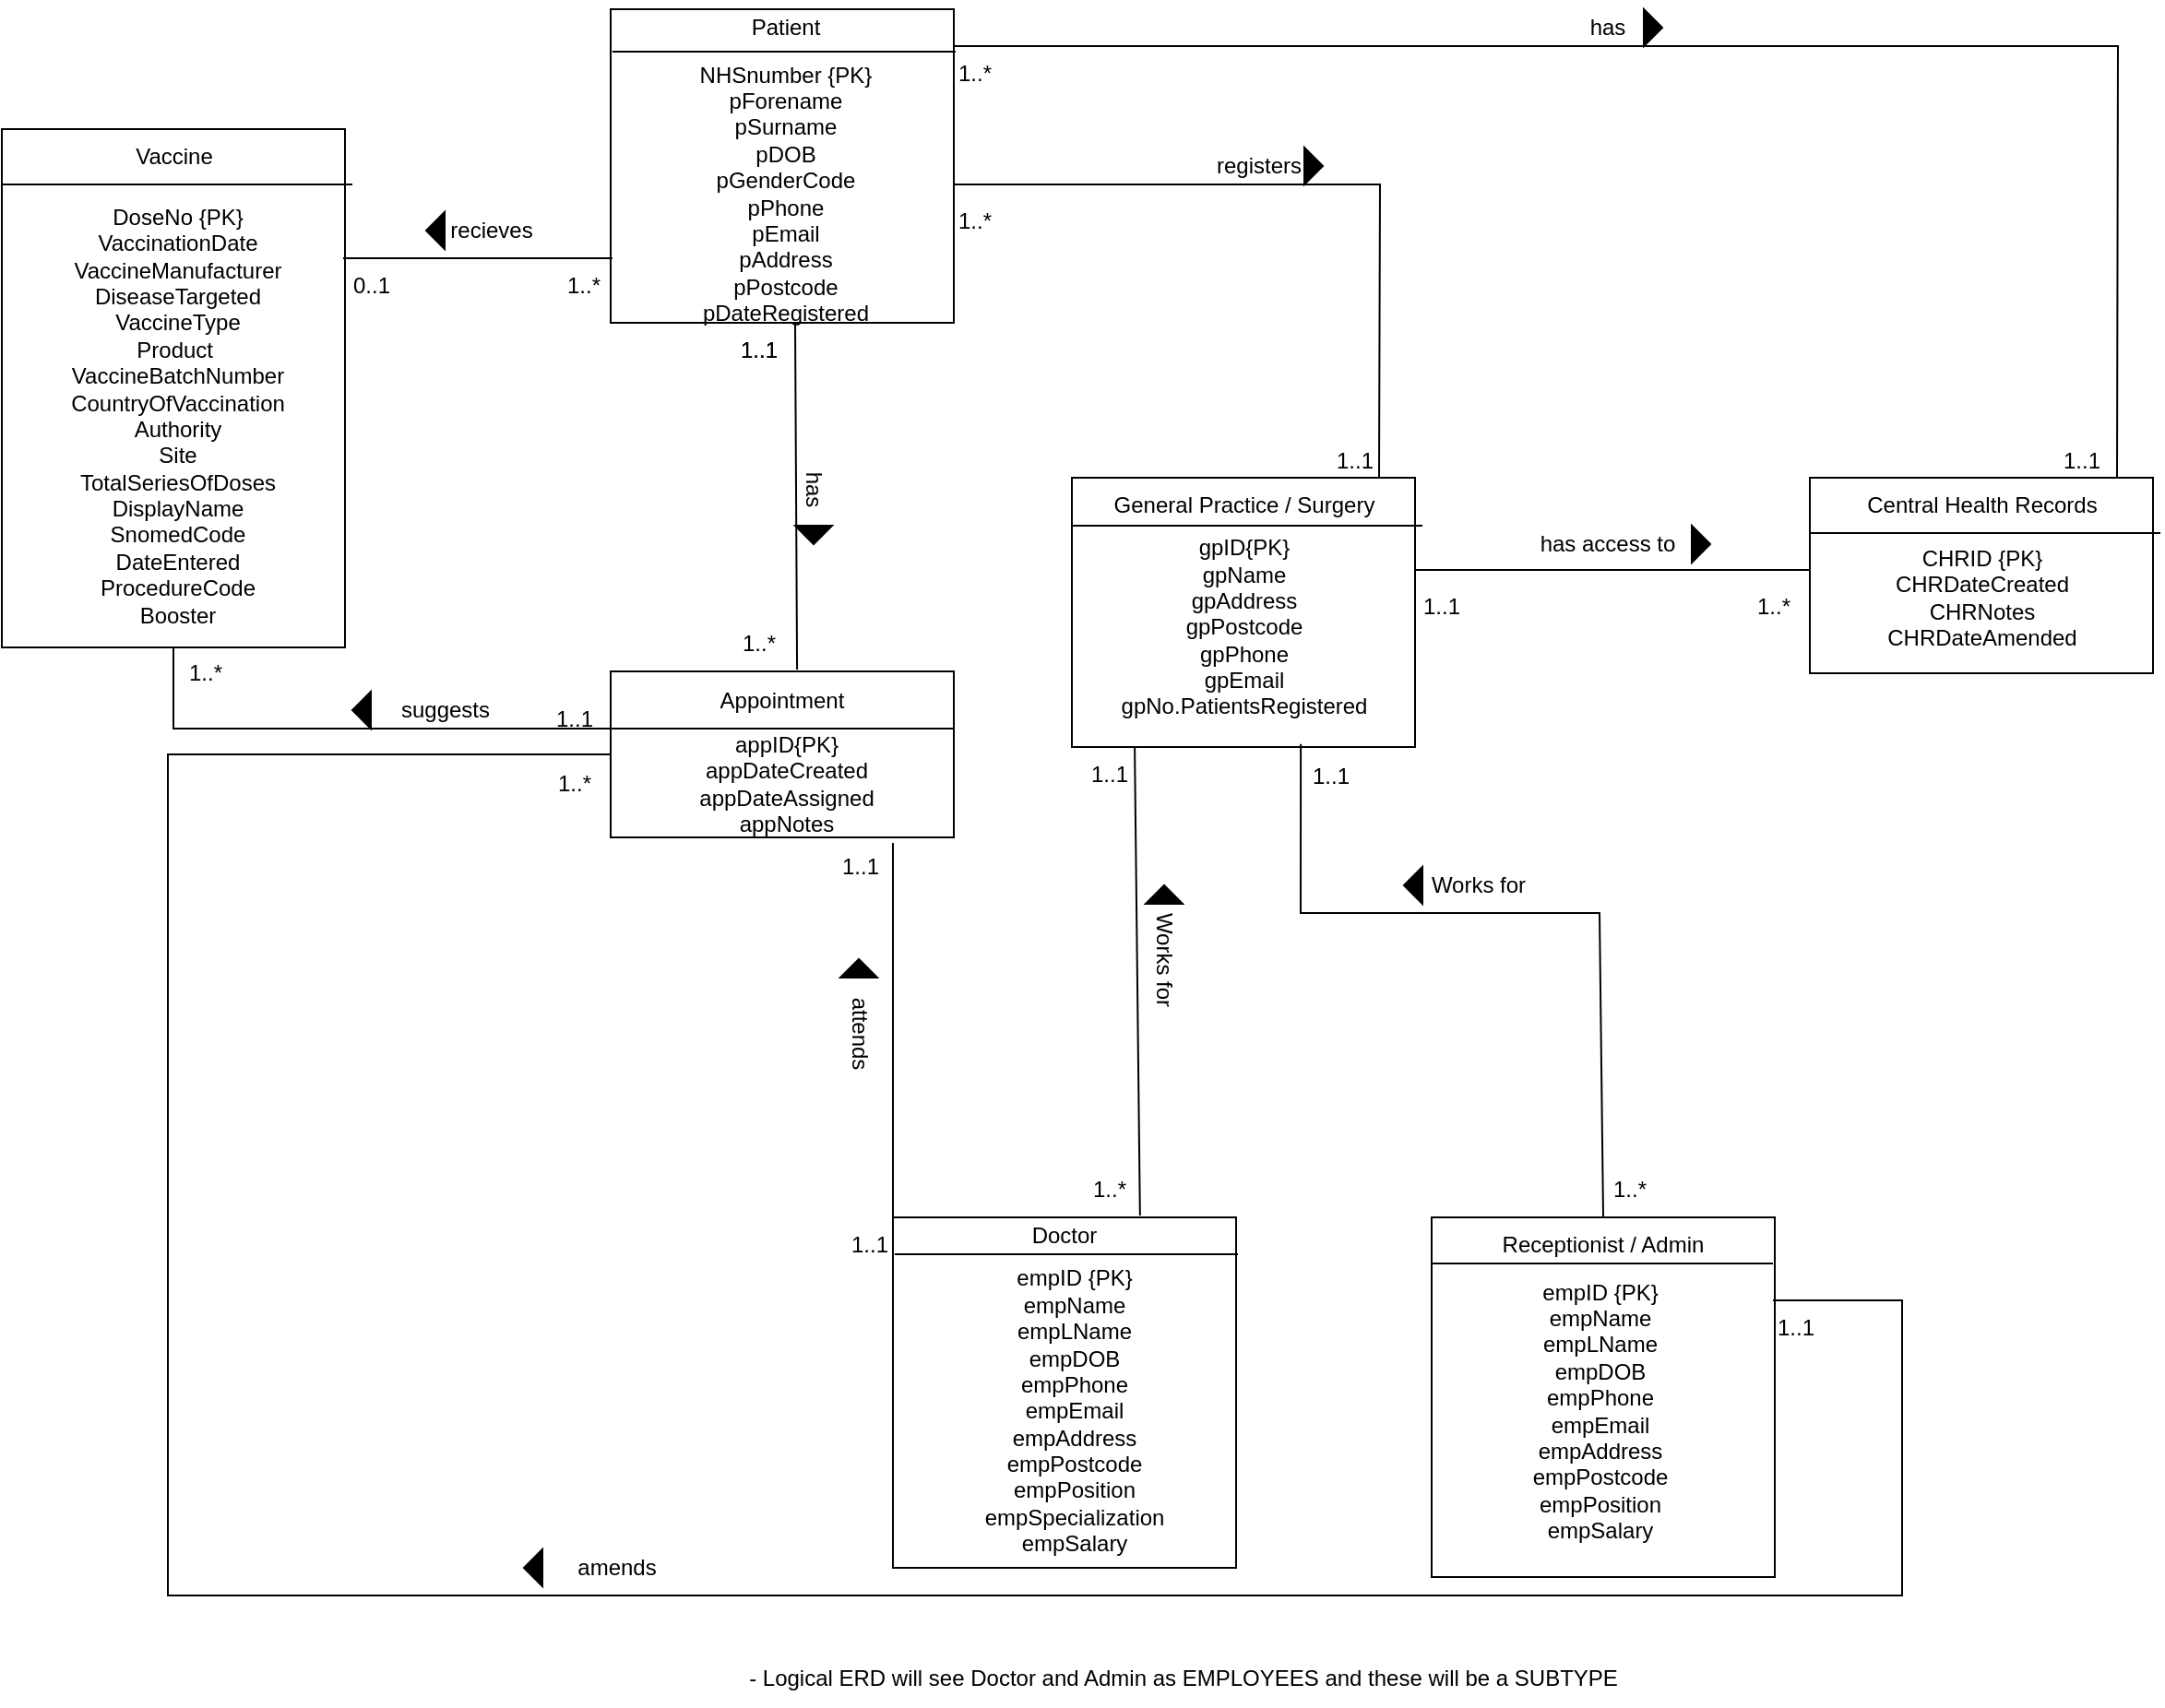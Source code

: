 <mxfile version="20.8.23" type="github">
  <diagram name="Page-1" id="g4egNxcppEt3CNvm98ZU">
    <mxGraphModel dx="2603" dy="746" grid="1" gridSize="10" guides="1" tooltips="1" connect="1" arrows="1" fold="1" page="1" pageScale="1" pageWidth="1169" pageHeight="827" math="0" shadow="0">
      <root>
        <mxCell id="0" />
        <mxCell id="1" parent="0" />
        <mxCell id="moCKxcB6sKFw1QIm4DEG-2" value="" style="rounded=0;whiteSpace=wrap;html=1;" parent="1" vertex="1">
          <mxGeometry x="390" y="324" width="186" height="146" as="geometry" />
        </mxCell>
        <mxCell id="moCKxcB6sKFw1QIm4DEG-4" value="" style="endArrow=none;html=1;rounded=0;" parent="1" edge="1">
          <mxGeometry width="50" height="50" relative="1" as="geometry">
            <mxPoint x="390" y="350" as="sourcePoint" />
            <mxPoint x="580" y="350" as="targetPoint" />
          </mxGeometry>
        </mxCell>
        <mxCell id="moCKxcB6sKFw1QIm4DEG-5" value="General Practice / Surgery" style="text;html=1;strokeColor=none;fillColor=none;align=center;verticalAlign=middle;whiteSpace=wrap;rounded=0;" parent="1" vertex="1">
          <mxGeometry x="409.5" y="324" width="147" height="30" as="geometry" />
        </mxCell>
        <mxCell id="moCKxcB6sKFw1QIm4DEG-6" value="" style="rounded=0;whiteSpace=wrap;html=1;" parent="1" vertex="1">
          <mxGeometry x="790" y="324" width="186" height="106" as="geometry" />
        </mxCell>
        <mxCell id="moCKxcB6sKFw1QIm4DEG-7" value="" style="endArrow=none;html=1;rounded=0;" parent="1" edge="1">
          <mxGeometry width="50" height="50" relative="1" as="geometry">
            <mxPoint x="790" y="354" as="sourcePoint" />
            <mxPoint x="980" y="354" as="targetPoint" />
          </mxGeometry>
        </mxCell>
        <mxCell id="moCKxcB6sKFw1QIm4DEG-8" value="Central Health Records" style="text;html=1;strokeColor=none;fillColor=none;align=center;verticalAlign=middle;whiteSpace=wrap;rounded=0;" parent="1" vertex="1">
          <mxGeometry x="809.5" y="324" width="147" height="30" as="geometry" />
        </mxCell>
        <mxCell id="moCKxcB6sKFw1QIm4DEG-12" value="" style="rounded=0;whiteSpace=wrap;html=1;" parent="1" vertex="1">
          <mxGeometry x="140" y="70" width="186" height="170" as="geometry" />
        </mxCell>
        <mxCell id="moCKxcB6sKFw1QIm4DEG-13" value="" style="endArrow=none;html=1;rounded=0;entryX=1.005;entryY=0.135;entryDx=0;entryDy=0;entryPerimeter=0;exitX=0.005;exitY=0.135;exitDx=0;exitDy=0;exitPerimeter=0;" parent="1" source="moCKxcB6sKFw1QIm4DEG-12" target="moCKxcB6sKFw1QIm4DEG-12" edge="1">
          <mxGeometry width="50" height="50" relative="1" as="geometry">
            <mxPoint x="140" y="180" as="sourcePoint" />
            <mxPoint x="190" y="130" as="targetPoint" />
          </mxGeometry>
        </mxCell>
        <mxCell id="moCKxcB6sKFw1QIm4DEG-14" value="Patient" style="text;html=1;strokeColor=none;fillColor=none;align=center;verticalAlign=middle;whiteSpace=wrap;rounded=0;" parent="1" vertex="1">
          <mxGeometry x="175" y="65" width="120" height="30" as="geometry" />
        </mxCell>
        <mxCell id="moCKxcB6sKFw1QIm4DEG-15" value="" style="rounded=0;whiteSpace=wrap;html=1;" parent="1" vertex="1">
          <mxGeometry x="293" y="725" width="186" height="190" as="geometry" />
        </mxCell>
        <mxCell id="moCKxcB6sKFw1QIm4DEG-16" value="" style="endArrow=none;html=1;rounded=0;exitX=0.005;exitY=0.105;exitDx=0;exitDy=0;exitPerimeter=0;" parent="1" source="moCKxcB6sKFw1QIm4DEG-15" edge="1">
          <mxGeometry width="50" height="50" relative="1" as="geometry">
            <mxPoint x="293" y="800" as="sourcePoint" />
            <mxPoint x="480" y="745" as="targetPoint" />
          </mxGeometry>
        </mxCell>
        <mxCell id="moCKxcB6sKFw1QIm4DEG-17" value="Doctor" style="text;html=1;strokeColor=none;fillColor=none;align=center;verticalAlign=middle;whiteSpace=wrap;rounded=0;" parent="1" vertex="1">
          <mxGeometry x="326" y="720" width="120" height="30" as="geometry" />
        </mxCell>
        <mxCell id="moCKxcB6sKFw1QIm4DEG-18" value="" style="rounded=0;whiteSpace=wrap;html=1;" parent="1" vertex="1">
          <mxGeometry x="585" y="725" width="186" height="195" as="geometry" />
        </mxCell>
        <mxCell id="moCKxcB6sKFw1QIm4DEG-19" value="" style="endArrow=none;html=1;rounded=0;" parent="1" edge="1">
          <mxGeometry width="50" height="50" relative="1" as="geometry">
            <mxPoint x="585" y="750" as="sourcePoint" />
            <mxPoint x="770" y="750" as="targetPoint" />
          </mxGeometry>
        </mxCell>
        <mxCell id="moCKxcB6sKFw1QIm4DEG-20" value="Receptionist / Admin" style="text;html=1;strokeColor=none;fillColor=none;align=center;verticalAlign=middle;whiteSpace=wrap;rounded=0;" parent="1" vertex="1">
          <mxGeometry x="618" y="725" width="120" height="30" as="geometry" />
        </mxCell>
        <mxCell id="moCKxcB6sKFw1QIm4DEG-21" value="" style="rounded=0;whiteSpace=wrap;html=1;" parent="1" vertex="1">
          <mxGeometry x="140" y="429" width="186" height="90" as="geometry" />
        </mxCell>
        <mxCell id="moCKxcB6sKFw1QIm4DEG-22" value="" style="endArrow=none;html=1;rounded=0;entryX=1;entryY=0.344;entryDx=0;entryDy=0;entryPerimeter=0;" parent="1" target="moCKxcB6sKFw1QIm4DEG-21" edge="1">
          <mxGeometry width="50" height="50" relative="1" as="geometry">
            <mxPoint x="140" y="460" as="sourcePoint" />
            <mxPoint x="190" y="410" as="targetPoint" />
          </mxGeometry>
        </mxCell>
        <mxCell id="moCKxcB6sKFw1QIm4DEG-23" value="Appointment" style="text;html=1;strokeColor=none;fillColor=none;align=center;verticalAlign=middle;whiteSpace=wrap;rounded=0;" parent="1" vertex="1">
          <mxGeometry x="173" y="430" width="120" height="30" as="geometry" />
        </mxCell>
        <mxCell id="moCKxcB6sKFw1QIm4DEG-27" value="" style="endArrow=none;html=1;rounded=0;endFill=0;" parent="1" edge="1">
          <mxGeometry width="50" height="50" relative="1" as="geometry">
            <mxPoint x="576" y="374" as="sourcePoint" />
            <mxPoint x="790" y="374" as="targetPoint" />
          </mxGeometry>
        </mxCell>
        <mxCell id="moCKxcB6sKFw1QIm4DEG-28" value="has access to" style="text;html=1;align=center;verticalAlign=middle;resizable=0;points=[];autosize=1;strokeColor=none;fillColor=none;" parent="1" vertex="1">
          <mxGeometry x="630" y="345" width="100" height="30" as="geometry" />
        </mxCell>
        <mxCell id="moCKxcB6sKFw1QIm4DEG-29" value="1..1" style="text;html=1;align=center;verticalAlign=middle;resizable=0;points=[];autosize=1;strokeColor=none;fillColor=none;" parent="1" vertex="1">
          <mxGeometry x="570" y="379" width="40" height="30" as="geometry" />
        </mxCell>
        <mxCell id="moCKxcB6sKFw1QIm4DEG-30" value="1..*" style="text;html=1;align=center;verticalAlign=middle;resizable=0;points=[];autosize=1;strokeColor=none;fillColor=none;" parent="1" vertex="1">
          <mxGeometry x="750" y="379" width="40" height="30" as="geometry" />
        </mxCell>
        <mxCell id="moCKxcB6sKFw1QIm4DEG-38" value="" style="endArrow=none;html=1;rounded=0;entryX=0.567;entryY=-0.067;entryDx=0;entryDy=0;entryPerimeter=0;endFill=0;" parent="1" target="moCKxcB6sKFw1QIm4DEG-23" edge="1">
          <mxGeometry width="50" height="50" relative="1" as="geometry">
            <mxPoint x="240" y="240" as="sourcePoint" />
            <mxPoint x="290" y="190" as="targetPoint" />
          </mxGeometry>
        </mxCell>
        <mxCell id="moCKxcB6sKFw1QIm4DEG-40" value="1..*" style="text;html=1;align=center;verticalAlign=middle;resizable=0;points=[];autosize=1;strokeColor=none;fillColor=none;" parent="1" vertex="1">
          <mxGeometry x="200" y="399" width="40" height="30" as="geometry" />
        </mxCell>
        <mxCell id="moCKxcB6sKFw1QIm4DEG-41" value="1..1" style="text;html=1;align=center;verticalAlign=middle;resizable=0;points=[];autosize=1;strokeColor=none;fillColor=none;" parent="1" vertex="1">
          <mxGeometry x="200" y="240" width="40" height="30" as="geometry" />
        </mxCell>
        <mxCell id="moCKxcB6sKFw1QIm4DEG-46" value="" style="endArrow=none;html=1;rounded=0;exitX=0.72;exitY=-0.005;exitDx=0;exitDy=0;exitPerimeter=0;entryX=0.183;entryY=1;entryDx=0;entryDy=0;entryPerimeter=0;endFill=0;" parent="1" source="moCKxcB6sKFw1QIm4DEG-15" target="moCKxcB6sKFw1QIm4DEG-2" edge="1">
          <mxGeometry width="50" height="50" relative="1" as="geometry">
            <mxPoint x="446" y="479" as="sourcePoint" />
            <mxPoint x="430" y="410" as="targetPoint" />
          </mxGeometry>
        </mxCell>
        <mxCell id="moCKxcB6sKFw1QIm4DEG-47" value="Works for" style="text;html=1;align=center;verticalAlign=middle;resizable=0;points=[];autosize=1;strokeColor=none;fillColor=none;rotation=90;" parent="1" vertex="1">
          <mxGeometry x="400" y="570" width="80" height="30" as="geometry" />
        </mxCell>
        <mxCell id="moCKxcB6sKFw1QIm4DEG-48" value="1..1" style="text;html=1;align=center;verticalAlign=middle;resizable=0;points=[];autosize=1;strokeColor=none;fillColor=none;" parent="1" vertex="1">
          <mxGeometry x="390" y="470" width="40" height="30" as="geometry" />
        </mxCell>
        <mxCell id="moCKxcB6sKFw1QIm4DEG-50" value="1..*" style="text;html=1;align=center;verticalAlign=middle;resizable=0;points=[];autosize=1;strokeColor=none;fillColor=none;" parent="1" vertex="1">
          <mxGeometry x="390" y="695" width="40" height="30" as="geometry" />
        </mxCell>
        <mxCell id="moCKxcB6sKFw1QIm4DEG-51" value="" style="endArrow=none;html=1;rounded=0;exitX=0.5;exitY=0;exitDx=0;exitDy=0;entryX=0.667;entryY=0.989;entryDx=0;entryDy=0;entryPerimeter=0;endFill=0;" parent="1" source="moCKxcB6sKFw1QIm4DEG-20" target="moCKxcB6sKFw1QIm4DEG-2" edge="1">
          <mxGeometry width="50" height="50" relative="1" as="geometry">
            <mxPoint x="540" y="450" as="sourcePoint" />
            <mxPoint x="590" y="400" as="targetPoint" />
            <Array as="points">
              <mxPoint x="676" y="560" />
              <mxPoint x="514" y="560" />
            </Array>
          </mxGeometry>
        </mxCell>
        <mxCell id="moCKxcB6sKFw1QIm4DEG-53" value="Works for" style="text;html=1;align=center;verticalAlign=middle;resizable=0;points=[];autosize=1;strokeColor=none;fillColor=none;rotation=0;" parent="1" vertex="1">
          <mxGeometry x="570" y="530" width="80" height="30" as="geometry" />
        </mxCell>
        <mxCell id="moCKxcB6sKFw1QIm4DEG-54" value="1..1" style="text;html=1;align=center;verticalAlign=middle;resizable=0;points=[];autosize=1;strokeColor=none;fillColor=none;" parent="1" vertex="1">
          <mxGeometry x="510" y="471" width="40" height="30" as="geometry" />
        </mxCell>
        <mxCell id="moCKxcB6sKFw1QIm4DEG-55" value="1..*" style="text;html=1;align=center;verticalAlign=middle;resizable=0;points=[];autosize=1;strokeColor=none;fillColor=none;" parent="1" vertex="1">
          <mxGeometry x="672" y="695" width="40" height="30" as="geometry" />
        </mxCell>
        <mxCell id="moCKxcB6sKFw1QIm4DEG-58" value="- Logical ERD will see Doctor and Admin as EMPLOYEES and these will be a SUBTYPE " style="text;html=1;align=center;verticalAlign=middle;resizable=0;points=[];autosize=1;strokeColor=none;fillColor=none;" parent="1" vertex="1">
          <mxGeometry x="200" y="960" width="500" height="30" as="geometry" />
        </mxCell>
        <mxCell id="moCKxcB6sKFw1QIm4DEG-64" value="" style="endArrow=none;html=1;rounded=0;entryX=0;entryY=0.5;entryDx=0;entryDy=0;endFill=0;exitX=0.2;exitY=0;exitDx=0;exitDy=0;exitPerimeter=0;" parent="1" source="moCKxcB6sKFw1QIm4DEG-66" target="moCKxcB6sKFw1QIm4DEG-21" edge="1">
          <mxGeometry width="50" height="50" relative="1" as="geometry">
            <mxPoint x="769" y="827" as="sourcePoint" />
            <mxPoint x="819" y="777" as="targetPoint" />
            <Array as="points">
              <mxPoint x="840" y="770" />
              <mxPoint x="840" y="827" />
              <mxPoint x="840" y="930" />
              <mxPoint x="-100" y="930" />
              <mxPoint x="-100" y="474" />
            </Array>
          </mxGeometry>
        </mxCell>
        <mxCell id="moCKxcB6sKFw1QIm4DEG-65" value="1..*" style="text;html=1;align=center;verticalAlign=middle;resizable=0;points=[];autosize=1;strokeColor=none;fillColor=none;" parent="1" vertex="1">
          <mxGeometry x="100" y="475" width="40" height="30" as="geometry" />
        </mxCell>
        <mxCell id="moCKxcB6sKFw1QIm4DEG-66" value="1..1" style="text;html=1;align=center;verticalAlign=middle;resizable=0;points=[];autosize=1;strokeColor=none;fillColor=none;" parent="1" vertex="1">
          <mxGeometry x="762" y="770" width="40" height="30" as="geometry" />
        </mxCell>
        <mxCell id="moCKxcB6sKFw1QIm4DEG-67" value="amends" style="text;html=1;align=center;verticalAlign=middle;resizable=0;points=[];autosize=1;strokeColor=none;fillColor=none;" parent="1" vertex="1">
          <mxGeometry x="108" y="900" width="70" height="30" as="geometry" />
        </mxCell>
        <mxCell id="moCKxcB6sKFw1QIm4DEG-69" value="" style="endArrow=none;html=1;rounded=0;exitX=0;exitY=0;exitDx=0;exitDy=0;entryX=0.95;entryY=0.067;entryDx=0;entryDy=0;entryPerimeter=0;endFill=0;" parent="1" source="moCKxcB6sKFw1QIm4DEG-15" target="moCKxcB6sKFw1QIm4DEG-71" edge="1">
          <mxGeometry width="50" height="50" relative="1" as="geometry">
            <mxPoint x="310" y="630" as="sourcePoint" />
            <mxPoint x="360" y="580" as="targetPoint" />
          </mxGeometry>
        </mxCell>
        <mxCell id="moCKxcB6sKFw1QIm4DEG-70" value="attends" style="text;html=1;align=center;verticalAlign=middle;resizable=0;points=[];autosize=1;strokeColor=none;fillColor=none;rotation=90;" parent="1" vertex="1">
          <mxGeometry x="245" y="610" width="60" height="30" as="geometry" />
        </mxCell>
        <mxCell id="moCKxcB6sKFw1QIm4DEG-71" value="1..1" style="text;html=1;align=center;verticalAlign=middle;resizable=0;points=[];autosize=1;strokeColor=none;fillColor=none;" parent="1" vertex="1">
          <mxGeometry x="255" y="520" width="40" height="30" as="geometry" />
        </mxCell>
        <mxCell id="moCKxcB6sKFw1QIm4DEG-72" value="1..1" style="text;html=1;align=center;verticalAlign=middle;resizable=0;points=[];autosize=1;strokeColor=none;fillColor=none;" parent="1" vertex="1">
          <mxGeometry x="260" y="725" width="40" height="30" as="geometry" />
        </mxCell>
        <mxCell id="moCKxcB6sKFw1QIm4DEG-81" value="" style="triangle;whiteSpace=wrap;html=1;rotation=-90;fillColor=#000000;" parent="1" vertex="1">
          <mxGeometry x="269.5" y="580" width="10" height="20" as="geometry" />
        </mxCell>
        <mxCell id="moCKxcB6sKFw1QIm4DEG-82" value="" style="triangle;whiteSpace=wrap;html=1;rotation=-180;fillColor=#000000;" parent="1" vertex="1">
          <mxGeometry x="93" y="905" width="10" height="20" as="geometry" />
        </mxCell>
        <mxCell id="moCKxcB6sKFw1QIm4DEG-83" value="" style="triangle;whiteSpace=wrap;html=1;rotation=-90;fillColor=#000000;" parent="1" vertex="1">
          <mxGeometry x="435" y="540" width="10" height="20" as="geometry" />
        </mxCell>
        <mxCell id="moCKxcB6sKFw1QIm4DEG-84" value="" style="triangle;whiteSpace=wrap;html=1;rotation=-180;fillColor=#000000;" parent="1" vertex="1">
          <mxGeometry x="570" y="535" width="10" height="20" as="geometry" />
        </mxCell>
        <mxCell id="moCKxcB6sKFw1QIm4DEG-85" value="" style="triangle;whiteSpace=wrap;html=1;rotation=0;fillColor=#000000;" parent="1" vertex="1">
          <mxGeometry x="726" y="350" width="10" height="20" as="geometry" />
        </mxCell>
        <mxCell id="moCKxcB6sKFw1QIm4DEG-93" value="1..*" style="text;html=1;align=center;verticalAlign=middle;resizable=0;points=[];autosize=1;strokeColor=none;fillColor=none;" parent="1" vertex="1">
          <mxGeometry x="316.5" y="90" width="40" height="30" as="geometry" />
        </mxCell>
        <mxCell id="moCKxcB6sKFw1QIm4DEG-94" value="1..1" style="text;html=1;align=center;verticalAlign=middle;resizable=0;points=[];autosize=1;strokeColor=none;fillColor=none;" parent="1" vertex="1">
          <mxGeometry x="916.5" y="300" width="40" height="30" as="geometry" />
        </mxCell>
        <mxCell id="moCKxcB6sKFw1QIm4DEG-95" value="&lt;div&gt;NHSnumber {PK}&lt;/div&gt;&lt;div&gt;pForename&lt;/div&gt;&lt;div&gt;pSurname&lt;/div&gt;&lt;div&gt;pDOB&lt;br&gt;&lt;/div&gt;&lt;div&gt;pGenderCode&lt;br style=&quot;border-color: var(--border-color);&quot;&gt;&lt;/div&gt;&lt;div&gt;pPhone&lt;br&gt;pEmail&lt;br&gt;pAddress&lt;/div&gt;&lt;div&gt;pPostcode&lt;/div&gt;&lt;div&gt;pDateRegistered&lt;br&gt;&lt;/div&gt;" style="text;html=1;strokeColor=none;fillColor=none;align=center;verticalAlign=middle;whiteSpace=wrap;rounded=0;" parent="1" vertex="1">
          <mxGeometry x="185" y="135" width="100" height="70" as="geometry" />
        </mxCell>
        <mxCell id="moCKxcB6sKFw1QIm4DEG-96" value="&lt;div&gt;CHRID {PK}&lt;/div&gt;&lt;div&gt;CHRDateCreated&lt;/div&gt;CHRNotes&lt;br&gt;CHRDateAmended" style="text;html=1;align=center;verticalAlign=middle;resizable=0;points=[];autosize=1;strokeColor=none;fillColor=none;" parent="1" vertex="1">
          <mxGeometry x="818" y="354" width="130" height="70" as="geometry" />
        </mxCell>
        <mxCell id="moCKxcB6sKFw1QIm4DEG-97" value="&lt;div&gt;empID {PK}&lt;/div&gt;&lt;div&gt;empName&lt;/div&gt;&lt;div&gt;empLName&lt;/div&gt;&lt;div&gt;empDOB&lt;/div&gt;&lt;div&gt;empPhone&lt;/div&gt;&lt;div&gt;empEmail&lt;/div&gt;&lt;div&gt;empAddress&lt;/div&gt;&lt;div&gt;empPostcode&lt;/div&gt;&lt;div&gt;empPosition&lt;br&gt;&lt;/div&gt;&lt;div&gt;empSpecialization&lt;br&gt;empSalary&lt;br&gt;&lt;/div&gt;" style="text;html=1;align=center;verticalAlign=middle;resizable=0;points=[];autosize=1;strokeColor=none;fillColor=none;" parent="1" vertex="1">
          <mxGeometry x="331" y="745" width="120" height="170" as="geometry" />
        </mxCell>
        <mxCell id="moCKxcB6sKFw1QIm4DEG-99" value="&lt;div&gt;empID {PK}&lt;/div&gt;&lt;div&gt;empName&lt;/div&gt;&lt;div&gt;empLName&lt;/div&gt;&lt;div&gt;empDOB&lt;/div&gt;&lt;div&gt;empPhone&lt;/div&gt;&lt;div&gt;empEmail&lt;/div&gt;&lt;div&gt;empAddress&lt;/div&gt;&lt;div&gt;empPostcode&lt;/div&gt;&lt;div&gt;empPosition&lt;br&gt;empSalary&lt;br&gt;&lt;/div&gt;" style="text;html=1;align=center;verticalAlign=middle;resizable=0;points=[];autosize=1;strokeColor=none;fillColor=none;" parent="1" vertex="1">
          <mxGeometry x="626" y="750" width="100" height="160" as="geometry" />
        </mxCell>
        <mxCell id="moCKxcB6sKFw1QIm4DEG-100" value="&lt;div&gt;appID{PK}&lt;/div&gt;&lt;div&gt;appDateCreated&lt;br&gt;appDateAssigned&lt;/div&gt;&lt;div&gt;appNotes&lt;br&gt;&lt;/div&gt;" style="text;html=1;align=center;verticalAlign=middle;resizable=0;points=[];autosize=1;strokeColor=none;fillColor=none;" parent="1" vertex="1">
          <mxGeometry x="175" y="455" width="120" height="70" as="geometry" />
        </mxCell>
        <mxCell id="moCKxcB6sKFw1QIm4DEG-101" value="&lt;div&gt;gpID{PK}&lt;/div&gt;&lt;div&gt;gpName&lt;/div&gt;&lt;div&gt;gpAddress&lt;/div&gt;&lt;div&gt;gpPostcode&lt;/div&gt;&lt;div&gt;gpPhone&lt;/div&gt;&lt;div&gt;gpEmail&lt;/div&gt;&lt;div&gt;gpNo.PatientsRegistered&lt;br&gt;&lt;/div&gt;" style="text;html=1;align=center;verticalAlign=middle;resizable=0;points=[];autosize=1;strokeColor=none;fillColor=none;" parent="1" vertex="1">
          <mxGeometry x="403" y="350" width="160" height="110" as="geometry" />
        </mxCell>
        <mxCell id="QL5thscQwYDtZ7WUch93-1" value="1..1" style="text;html=1;align=center;verticalAlign=middle;resizable=0;points=[];autosize=1;strokeColor=none;fillColor=none;" parent="1" vertex="1">
          <mxGeometry x="200" y="240" width="40" height="30" as="geometry" />
        </mxCell>
        <mxCell id="QL5thscQwYDtZ7WUch93-4" value="has" style="text;html=1;align=center;verticalAlign=middle;resizable=0;points=[];autosize=1;strokeColor=none;fillColor=none;rotation=90;" parent="1" vertex="1">
          <mxGeometry x="230" y="315" width="40" height="30" as="geometry" />
        </mxCell>
        <mxCell id="QL5thscQwYDtZ7WUch93-5" value="&lt;br&gt;" style="text;html=1;align=center;verticalAlign=middle;resizable=0;points=[];autosize=1;strokeColor=none;fillColor=none;" parent="1" vertex="1">
          <mxGeometry x="163" y="250" width="20" height="30" as="geometry" />
        </mxCell>
        <mxCell id="QL5thscQwYDtZ7WUch93-8" value="" style="triangle;whiteSpace=wrap;html=1;rotation=90;fillColor=#000000;" parent="1" vertex="1">
          <mxGeometry x="245" y="345" width="10" height="20" as="geometry" />
        </mxCell>
        <mxCell id="Ch6rd0bMBBXTvfkegm_s-4" value="registers" style="text;html=1;align=center;verticalAlign=middle;resizable=0;points=[];autosize=1;strokeColor=none;fillColor=none;" parent="1" vertex="1">
          <mxGeometry x="456" y="140" width="70" height="30" as="geometry" />
        </mxCell>
        <mxCell id="Ch6rd0bMBBXTvfkegm_s-5" value="" style="triangle;whiteSpace=wrap;html=1;rotation=0;fillColor=#000000;" parent="1" vertex="1">
          <mxGeometry x="516" y="145" width="10" height="20" as="geometry" />
        </mxCell>
        <mxCell id="Ch6rd0bMBBXTvfkegm_s-6" value="1..*" style="text;html=1;align=center;verticalAlign=middle;resizable=0;points=[];autosize=1;strokeColor=none;fillColor=none;" parent="1" vertex="1">
          <mxGeometry x="316.5" y="170" width="40" height="30" as="geometry" />
        </mxCell>
        <mxCell id="Ch6rd0bMBBXTvfkegm_s-7" value="1..1" style="text;html=1;align=center;verticalAlign=middle;resizable=0;points=[];autosize=1;strokeColor=none;fillColor=none;" parent="1" vertex="1">
          <mxGeometry x="523" y="300" width="40" height="30" as="geometry" />
        </mxCell>
        <mxCell id="Ch6rd0bMBBXTvfkegm_s-8" value="" style="endArrow=none;html=1;rounded=0;entryX=1;entryY=0;entryDx=0;entryDy=0;" parent="1" target="moCKxcB6sKFw1QIm4DEG-5" edge="1">
          <mxGeometry width="50" height="50" relative="1" as="geometry">
            <mxPoint x="326" y="165" as="sourcePoint" />
            <mxPoint x="376" y="115" as="targetPoint" />
            <Array as="points">
              <mxPoint x="557" y="165" />
            </Array>
          </mxGeometry>
        </mxCell>
        <mxCell id="Ch6rd0bMBBXTvfkegm_s-10" value="" style="endArrow=none;html=1;rounded=0;entryX=1;entryY=0;entryDx=0;entryDy=0;" parent="1" target="moCKxcB6sKFw1QIm4DEG-8" edge="1">
          <mxGeometry width="50" height="50" relative="1" as="geometry">
            <mxPoint x="326" y="90" as="sourcePoint" />
            <mxPoint x="376" y="50" as="targetPoint" />
            <Array as="points">
              <mxPoint x="957" y="90" />
            </Array>
          </mxGeometry>
        </mxCell>
        <mxCell id="Ch6rd0bMBBXTvfkegm_s-11" value="has" style="text;html=1;align=center;verticalAlign=middle;resizable=0;points=[];autosize=1;strokeColor=none;fillColor=none;" parent="1" vertex="1">
          <mxGeometry x="660" y="65" width="40" height="30" as="geometry" />
        </mxCell>
        <mxCell id="Ch6rd0bMBBXTvfkegm_s-12" value="" style="triangle;whiteSpace=wrap;html=1;rotation=0;fillColor=#000000;" parent="1" vertex="1">
          <mxGeometry x="700" y="70" width="10" height="20" as="geometry" />
        </mxCell>
        <mxCell id="Ch6rd0bMBBXTvfkegm_s-18" value="" style="rounded=0;whiteSpace=wrap;html=1;" parent="1" vertex="1">
          <mxGeometry x="-190" y="135" width="186" height="281" as="geometry" />
        </mxCell>
        <mxCell id="Ch6rd0bMBBXTvfkegm_s-19" value="" style="endArrow=none;html=1;rounded=0;" parent="1" edge="1">
          <mxGeometry width="50" height="50" relative="1" as="geometry">
            <mxPoint x="-190" y="165" as="sourcePoint" />
            <mxPoint y="165" as="targetPoint" />
          </mxGeometry>
        </mxCell>
        <mxCell id="Ch6rd0bMBBXTvfkegm_s-20" value="Vaccine" style="text;html=1;strokeColor=none;fillColor=none;align=center;verticalAlign=middle;whiteSpace=wrap;rounded=0;" parent="1" vertex="1">
          <mxGeometry x="-170.5" y="135" width="147" height="30" as="geometry" />
        </mxCell>
        <mxCell id="Ch6rd0bMBBXTvfkegm_s-23" value="&lt;div&gt;&lt;span style=&quot;background-color: initial;&quot;&gt;&lt;br&gt;&lt;/span&gt;&lt;/div&gt;&lt;div&gt;&lt;span style=&quot;background-color: initial;&quot;&gt;&lt;br&gt;&lt;/span&gt;&lt;/div&gt;&lt;div&gt;&lt;span style=&quot;background-color: initial;&quot;&gt;DoseNo {PK}&lt;/span&gt;&lt;/div&gt;&lt;div&gt;&lt;span style=&quot;background-color: initial;&quot;&gt;VaccinationDate&lt;/span&gt;&lt;br&gt;&lt;/div&gt;&lt;div&gt;&lt;span style=&quot;background-color: initial;&quot;&gt;VaccineManufacturer&lt;/span&gt;&lt;/div&gt;&lt;div&gt;&lt;span style=&quot;background-color: initial;&quot;&gt;DiseaseTargeted&lt;/span&gt;&lt;/div&gt;&lt;div&gt;&lt;span style=&quot;background-color: initial;&quot;&gt;VaccineType&lt;/span&gt;&lt;/div&gt;&lt;div&gt;&lt;span style=&quot;background-color: initial;&quot;&gt;Product&amp;nbsp;&lt;/span&gt;&lt;/div&gt;&lt;div&gt;&lt;span style=&quot;background-color: initial;&quot;&gt;VaccineBatchNumber&lt;/span&gt;&lt;/div&gt;&lt;div&gt;&lt;span style=&quot;background-color: initial;&quot;&gt;CountryOfVaccination&lt;/span&gt;&lt;/div&gt;&lt;div&gt;&lt;span style=&quot;background-color: initial;&quot;&gt;Authority&lt;/span&gt;&lt;/div&gt;&lt;div&gt;&lt;span style=&quot;background-color: initial;&quot;&gt;Site&lt;/span&gt;&lt;/div&gt;&lt;div&gt;&lt;span style=&quot;background-color: initial;&quot;&gt;TotalSeriesOfDoses&lt;/span&gt;&lt;/div&gt;&lt;div&gt;&lt;span style=&quot;background-color: initial;&quot;&gt;DisplayName&lt;/span&gt;&lt;/div&gt;&lt;div&gt;&lt;span style=&quot;background-color: initial;&quot;&gt;SnomedCode&lt;/span&gt;&lt;/div&gt;&lt;div&gt;&lt;span style=&quot;background-color: initial;&quot;&gt;DateEntered&lt;/span&gt;&lt;/div&gt;&lt;div&gt;&lt;span style=&quot;background-color: initial;&quot;&gt;ProcedureCode&lt;/span&gt;&lt;/div&gt;&lt;div&gt;&lt;span style=&quot;background-color: initial;&quot;&gt;Booster&lt;/span&gt;&lt;/div&gt;" style="text;html=1;align=center;verticalAlign=middle;resizable=0;points=[];autosize=1;strokeColor=none;fillColor=none;" parent="1" vertex="1">
          <mxGeometry x="-165" y="140.5" width="140" height="270" as="geometry" />
        </mxCell>
        <mxCell id="Ch6rd0bMBBXTvfkegm_s-24" value="" style="endArrow=none;html=1;rounded=0;exitX=0.5;exitY=1;exitDx=0;exitDy=0;entryX=0;entryY=0.344;entryDx=0;entryDy=0;entryPerimeter=0;" parent="1" source="Ch6rd0bMBBXTvfkegm_s-18" target="moCKxcB6sKFw1QIm4DEG-21" edge="1">
          <mxGeometry width="50" height="50" relative="1" as="geometry">
            <mxPoint x="20" y="250" as="sourcePoint" />
            <mxPoint x="70" y="200" as="targetPoint" />
            <Array as="points">
              <mxPoint x="-97" y="460" />
            </Array>
          </mxGeometry>
        </mxCell>
        <mxCell id="Ch6rd0bMBBXTvfkegm_s-25" value="1..*" style="text;html=1;align=center;verticalAlign=middle;resizable=0;points=[];autosize=1;strokeColor=none;fillColor=none;" parent="1" vertex="1">
          <mxGeometry x="-100" y="415" width="40" height="30" as="geometry" />
        </mxCell>
        <mxCell id="Ch6rd0bMBBXTvfkegm_s-26" value="1..1" style="text;html=1;align=center;verticalAlign=middle;resizable=0;points=[];autosize=1;strokeColor=none;fillColor=none;" parent="1" vertex="1">
          <mxGeometry x="100" y="440" width="40" height="30" as="geometry" />
        </mxCell>
        <mxCell id="Ch6rd0bMBBXTvfkegm_s-27" value="suggests" style="text;html=1;align=center;verticalAlign=middle;resizable=0;points=[];autosize=1;strokeColor=none;fillColor=none;" parent="1" vertex="1">
          <mxGeometry x="10" y="435" width="80" height="30" as="geometry" />
        </mxCell>
        <mxCell id="Ch6rd0bMBBXTvfkegm_s-28" value="" style="triangle;whiteSpace=wrap;html=1;rotation=-180;fillColor=#000000;" parent="1" vertex="1">
          <mxGeometry y="440" width="10" height="20" as="geometry" />
        </mxCell>
        <mxCell id="Ch6rd0bMBBXTvfkegm_s-29" value="" style="endArrow=none;html=1;rounded=0;entryX=0.005;entryY=0.794;entryDx=0;entryDy=0;entryPerimeter=0;" parent="1" target="moCKxcB6sKFw1QIm4DEG-12" edge="1">
          <mxGeometry width="50" height="50" relative="1" as="geometry">
            <mxPoint x="-5" y="205" as="sourcePoint" />
            <mxPoint x="45" y="155" as="targetPoint" />
          </mxGeometry>
        </mxCell>
        <mxCell id="Ch6rd0bMBBXTvfkegm_s-30" value="recieves" style="text;html=1;align=center;verticalAlign=middle;resizable=0;points=[];autosize=1;strokeColor=none;fillColor=none;" parent="1" vertex="1">
          <mxGeometry x="40" y="175" width="70" height="30" as="geometry" />
        </mxCell>
        <mxCell id="Ch6rd0bMBBXTvfkegm_s-31" value="" style="triangle;whiteSpace=wrap;html=1;rotation=-180;fillColor=#000000;" parent="1" vertex="1">
          <mxGeometry x="40" y="180" width="10" height="20" as="geometry" />
        </mxCell>
        <mxCell id="Ch6rd0bMBBXTvfkegm_s-32" value="0..1" style="text;html=1;align=center;verticalAlign=middle;resizable=0;points=[];autosize=1;strokeColor=none;fillColor=none;" parent="1" vertex="1">
          <mxGeometry x="-10" y="205" width="40" height="30" as="geometry" />
        </mxCell>
        <mxCell id="Ch6rd0bMBBXTvfkegm_s-33" value="1..*" style="text;html=1;align=center;verticalAlign=middle;resizable=0;points=[];autosize=1;strokeColor=none;fillColor=none;" parent="1" vertex="1">
          <mxGeometry x="105" y="205" width="40" height="30" as="geometry" />
        </mxCell>
      </root>
    </mxGraphModel>
  </diagram>
</mxfile>
